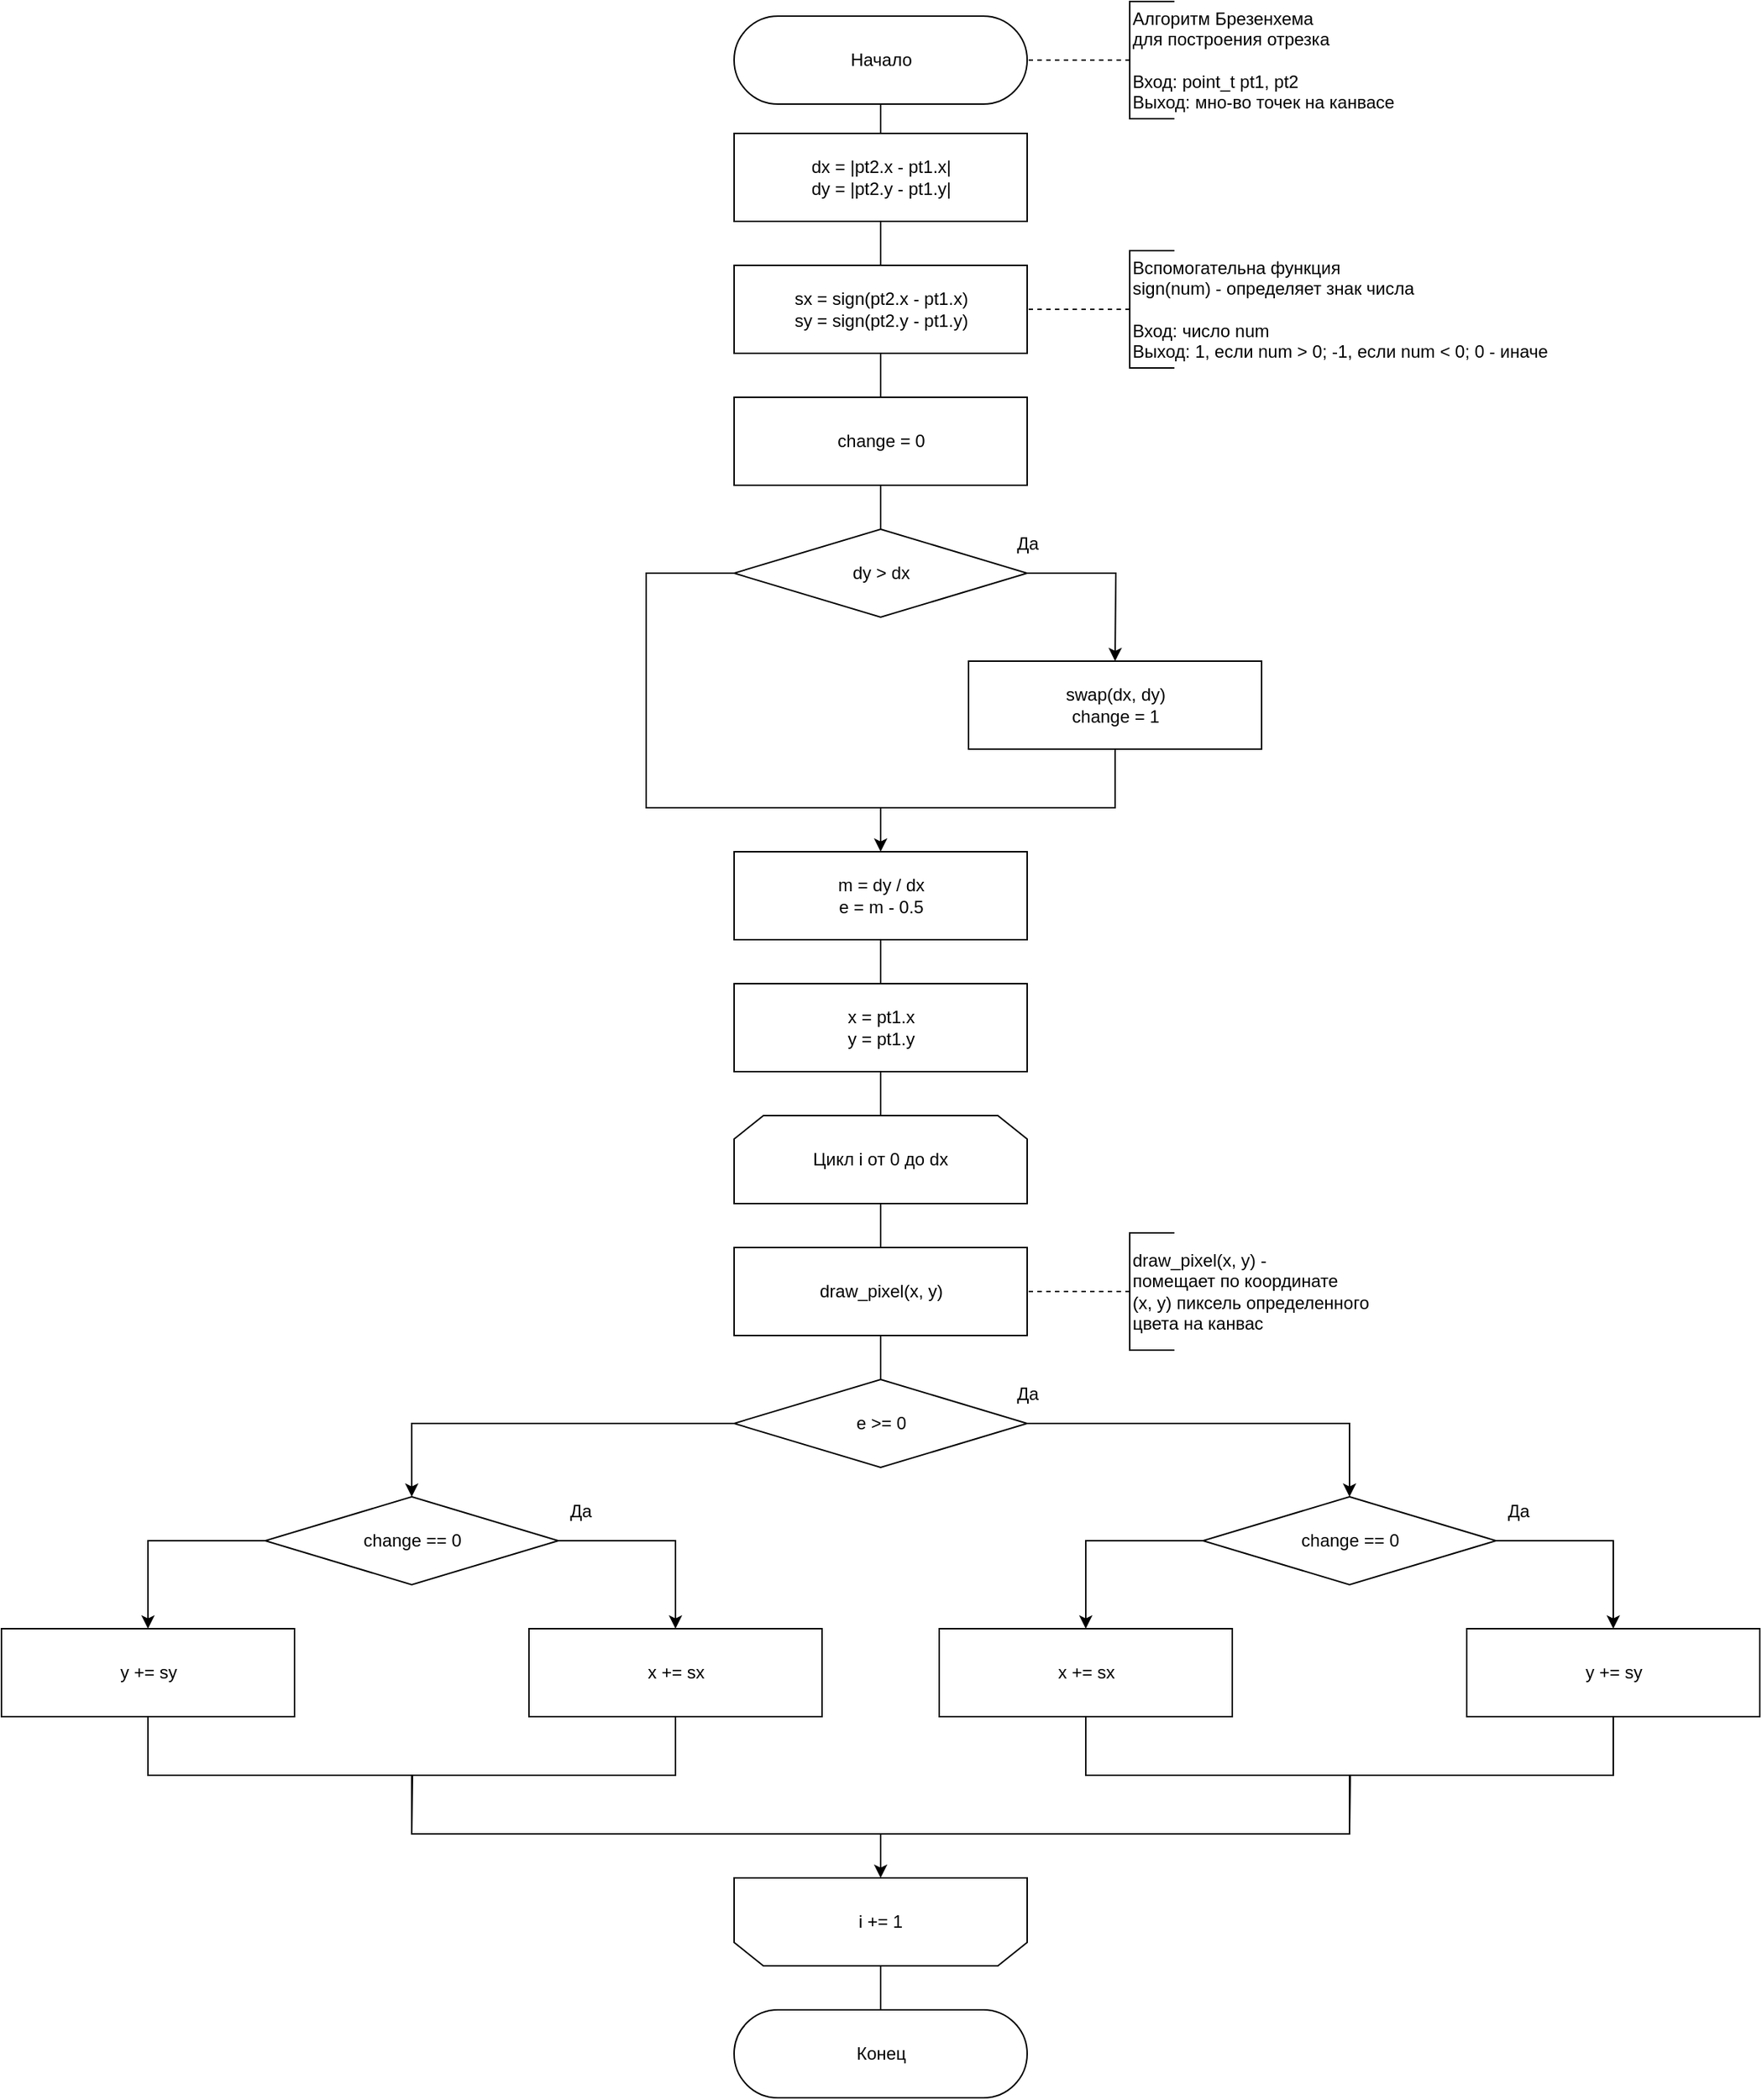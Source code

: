 <mxfile>
    <diagram id="UjXpnKGTEIdxBYnQHEuB" name="Страница 1">
        <mxGraphModel dx="803" dy="605" grid="1" gridSize="10" guides="1" tooltips="1" connect="1" arrows="1" fold="1" page="1" pageScale="1" pageWidth="1654" pageHeight="2336" math="0" shadow="0">
            <root>
                <mxCell id="0"/>
                <mxCell id="1" parent="0"/>
                <mxCell id="3" style="edgeStyle=orthogonalEdgeStyle;rounded=0;orthogonalLoop=1;jettySize=auto;html=1;exitX=0.5;exitY=0.5;exitDx=0;exitDy=30;exitPerimeter=0;entryX=0.5;entryY=0;entryDx=0;entryDy=0;endArrow=none;endFill=0;" parent="1" source="4" target="6" edge="1">
                    <mxGeometry relative="1" as="geometry"/>
                </mxCell>
                <mxCell id="4" value="Начало" style="html=1;dashed=0;whitespace=wrap;shape=mxgraph.dfd.start" parent="1" vertex="1">
                    <mxGeometry x="860" y="120" width="200" height="60" as="geometry"/>
                </mxCell>
                <mxCell id="31" style="edgeStyle=orthogonalEdgeStyle;rounded=0;orthogonalLoop=1;jettySize=auto;html=1;exitX=0.5;exitY=1;exitDx=0;exitDy=0;entryX=0.5;entryY=0;entryDx=0;entryDy=0;endArrow=none;endFill=0;" edge="1" parent="1" source="6" target="30">
                    <mxGeometry relative="1" as="geometry"/>
                </mxCell>
                <mxCell id="6" value="dx = |pt2.x - pt1.x|&lt;br&gt;dy = |pt2.y - pt1.y|" style="html=1;dashed=0;whitespace=wrap;" parent="1" vertex="1">
                    <mxGeometry x="860" y="200" width="200" height="60" as="geometry"/>
                </mxCell>
                <mxCell id="7" value="" style="edgeStyle=orthogonalEdgeStyle;rounded=0;orthogonalLoop=1;jettySize=auto;html=1;endArrow=none;endFill=0;dashed=1;" parent="1" source="8" target="4" edge="1">
                    <mxGeometry relative="1" as="geometry"/>
                </mxCell>
                <mxCell id="8" value="Алгоритм Брезенхема&lt;br&gt;для построения отрезка&lt;br&gt;&lt;br&gt;Вход: point_t pt1, pt2&lt;br&gt;Выход: мно-во точек на канвасе" style="html=1;dashed=0;whitespace=wrap;shape=partialRectangle;right=0;align=left;" parent="1" vertex="1">
                    <mxGeometry x="1130" y="110" width="30" height="80" as="geometry"/>
                </mxCell>
                <mxCell id="87" style="edgeStyle=orthogonalEdgeStyle;rounded=0;orthogonalLoop=1;jettySize=auto;html=1;exitX=0.5;exitY=0;exitDx=0;exitDy=0;entryX=0.5;entryY=0.5;entryDx=0;entryDy=-30;entryPerimeter=0;endArrow=none;endFill=0;" edge="1" parent="1" source="21" target="86">
                    <mxGeometry relative="1" as="geometry"/>
                </mxCell>
                <mxCell id="21" value="i += 1" style="shape=loopLimit;whiteSpace=wrap;html=1;strokeWidth=1;direction=west;" parent="1" vertex="1">
                    <mxGeometry x="860" y="1390" width="200" height="60" as="geometry"/>
                </mxCell>
                <mxCell id="33" style="edgeStyle=orthogonalEdgeStyle;rounded=0;orthogonalLoop=1;jettySize=auto;html=1;exitX=0.5;exitY=1;exitDx=0;exitDy=0;entryX=0.5;entryY=0;entryDx=0;entryDy=0;endArrow=none;endFill=0;" edge="1" parent="1" source="30" target="32">
                    <mxGeometry relative="1" as="geometry"/>
                </mxCell>
                <mxCell id="30" value="sx = sign(pt2.x - pt1.x)&lt;br&gt;sy = sign(pt2.y - pt1.y)" style="html=1;dashed=0;whitespace=wrap;" vertex="1" parent="1">
                    <mxGeometry x="860" y="290" width="200" height="60" as="geometry"/>
                </mxCell>
                <mxCell id="35" style="edgeStyle=orthogonalEdgeStyle;rounded=0;orthogonalLoop=1;jettySize=auto;html=1;exitX=0.5;exitY=1;exitDx=0;exitDy=0;entryX=0.5;entryY=0;entryDx=0;entryDy=0;endArrow=none;endFill=0;" edge="1" parent="1" source="32" target="34">
                    <mxGeometry relative="1" as="geometry"/>
                </mxCell>
                <mxCell id="32" value="change = 0" style="html=1;dashed=0;whitespace=wrap;" vertex="1" parent="1">
                    <mxGeometry x="860" y="380" width="200" height="60" as="geometry"/>
                </mxCell>
                <mxCell id="36" style="edgeStyle=orthogonalEdgeStyle;rounded=0;orthogonalLoop=1;jettySize=auto;html=1;exitX=1;exitY=0.5;exitDx=0;exitDy=0;endArrow=classic;endFill=1;" edge="1" parent="1" source="34">
                    <mxGeometry relative="1" as="geometry">
                        <mxPoint x="1120" y="560" as="targetPoint"/>
                    </mxGeometry>
                </mxCell>
                <mxCell id="39" style="edgeStyle=orthogonalEdgeStyle;rounded=0;orthogonalLoop=1;jettySize=auto;html=1;exitX=0;exitY=0.5;exitDx=0;exitDy=0;endArrow=none;endFill=0;" edge="1" parent="1" source="34">
                    <mxGeometry relative="1" as="geometry">
                        <mxPoint x="960" y="660" as="targetPoint"/>
                        <Array as="points">
                            <mxPoint x="800" y="500"/>
                            <mxPoint x="800" y="660"/>
                        </Array>
                    </mxGeometry>
                </mxCell>
                <mxCell id="34" value="dy &amp;gt; dx" style="shape=rhombus;html=1;dashed=0;whitespace=wrap;perimeter=rhombusPerimeter;" vertex="1" parent="1">
                    <mxGeometry x="860" y="470" width="200" height="60" as="geometry"/>
                </mxCell>
                <mxCell id="44" style="edgeStyle=orthogonalEdgeStyle;rounded=0;orthogonalLoop=1;jettySize=auto;html=1;exitX=0.5;exitY=1;exitDx=0;exitDy=0;entryX=0.5;entryY=0;entryDx=0;entryDy=0;endArrow=classic;endFill=1;" edge="1" parent="1" source="37" target="40">
                    <mxGeometry relative="1" as="geometry">
                        <Array as="points">
                            <mxPoint x="1120" y="660"/>
                            <mxPoint x="960" y="660"/>
                        </Array>
                    </mxGeometry>
                </mxCell>
                <mxCell id="37" value="swap(dx, dy)&lt;br&gt;change = 1" style="html=1;dashed=0;whitespace=wrap;" vertex="1" parent="1">
                    <mxGeometry x="1020" y="560" width="200" height="60" as="geometry"/>
                </mxCell>
                <mxCell id="38" value="Да" style="text;html=1;align=center;verticalAlign=middle;resizable=0;points=[];autosize=1;strokeColor=none;" vertex="1" parent="1">
                    <mxGeometry x="1045" y="470" width="30" height="20" as="geometry"/>
                </mxCell>
                <mxCell id="45" style="edgeStyle=orthogonalEdgeStyle;rounded=0;orthogonalLoop=1;jettySize=auto;html=1;exitX=0.5;exitY=1;exitDx=0;exitDy=0;entryX=0.5;entryY=0;entryDx=0;entryDy=0;endArrow=none;endFill=0;" edge="1" parent="1" source="40" target="41">
                    <mxGeometry relative="1" as="geometry"/>
                </mxCell>
                <mxCell id="40" value="m = dy / dx&lt;br&gt;e = m - 0.5" style="html=1;dashed=0;whitespace=wrap;" vertex="1" parent="1">
                    <mxGeometry x="860" y="690" width="200" height="60" as="geometry"/>
                </mxCell>
                <mxCell id="47" style="edgeStyle=orthogonalEdgeStyle;rounded=0;orthogonalLoop=1;jettySize=auto;html=1;exitX=0.5;exitY=1;exitDx=0;exitDy=0;entryX=0.5;entryY=0;entryDx=0;entryDy=0;endArrow=none;endFill=0;" edge="1" parent="1" source="41" target="46">
                    <mxGeometry relative="1" as="geometry"/>
                </mxCell>
                <mxCell id="41" value="x = pt1.x&lt;br&gt;y = pt1.y" style="html=1;dashed=0;whitespace=wrap;" vertex="1" parent="1">
                    <mxGeometry x="860" y="780" width="200" height="60" as="geometry"/>
                </mxCell>
                <mxCell id="49" style="edgeStyle=orthogonalEdgeStyle;rounded=0;orthogonalLoop=1;jettySize=auto;html=1;exitX=0.5;exitY=1;exitDx=0;exitDy=0;entryX=0.5;entryY=0;entryDx=0;entryDy=0;endArrow=none;endFill=0;" edge="1" parent="1" source="46" target="48">
                    <mxGeometry relative="1" as="geometry"/>
                </mxCell>
                <mxCell id="46" value="Цикл i от 0 до dx" style="shape=loopLimit;whiteSpace=wrap;html=1;direction=east" vertex="1" parent="1">
                    <mxGeometry x="860" y="870" width="200" height="60" as="geometry"/>
                </mxCell>
                <mxCell id="67" style="edgeStyle=orthogonalEdgeStyle;rounded=0;orthogonalLoop=1;jettySize=auto;html=1;exitX=0.5;exitY=1;exitDx=0;exitDy=0;entryX=0.5;entryY=0;entryDx=0;entryDy=0;endArrow=none;endFill=0;" edge="1" parent="1" source="48" target="64">
                    <mxGeometry relative="1" as="geometry"/>
                </mxCell>
                <mxCell id="48" value="draw_pixel(x, y)" style="html=1;dashed=0;whitespace=wrap;" vertex="1" parent="1">
                    <mxGeometry x="860" y="960" width="200" height="60" as="geometry"/>
                </mxCell>
                <mxCell id="50" value="" style="edgeStyle=orthogonalEdgeStyle;rounded=0;orthogonalLoop=1;jettySize=auto;html=1;endArrow=none;endFill=0;dashed=1;" edge="1" parent="1" source="51">
                    <mxGeometry relative="1" as="geometry">
                        <mxPoint x="1060" y="990" as="targetPoint"/>
                    </mxGeometry>
                </mxCell>
                <mxCell id="51" value="draw_pixel(x, y) -&amp;nbsp;&lt;br&gt;помещает по координате&lt;br&gt;(x, y) пиксель определенного&lt;br&gt;цвета на канвас" style="html=1;dashed=0;whitespace=wrap;shape=partialRectangle;right=0;align=left;" vertex="1" parent="1">
                    <mxGeometry x="1130" y="950" width="30" height="80" as="geometry"/>
                </mxCell>
                <mxCell id="69" style="edgeStyle=orthogonalEdgeStyle;rounded=0;orthogonalLoop=1;jettySize=auto;html=1;exitX=1;exitY=0.5;exitDx=0;exitDy=0;entryX=0.5;entryY=0;entryDx=0;entryDy=0;endArrow=classic;endFill=1;" edge="1" parent="1" source="64" target="68">
                    <mxGeometry relative="1" as="geometry"/>
                </mxCell>
                <mxCell id="78" style="edgeStyle=orthogonalEdgeStyle;rounded=0;orthogonalLoop=1;jettySize=auto;html=1;exitX=0;exitY=0.5;exitDx=0;exitDy=0;entryX=0.5;entryY=0;entryDx=0;entryDy=0;endArrow=classic;endFill=1;" edge="1" parent="1" source="64" target="76">
                    <mxGeometry relative="1" as="geometry"/>
                </mxCell>
                <mxCell id="64" value="e &amp;gt;= 0" style="shape=rhombus;html=1;dashed=0;whitespace=wrap;perimeter=rhombusPerimeter;" vertex="1" parent="1">
                    <mxGeometry x="860" y="1050" width="200" height="60" as="geometry"/>
                </mxCell>
                <mxCell id="81" style="edgeStyle=orthogonalEdgeStyle;rounded=0;orthogonalLoop=1;jettySize=auto;html=1;exitX=0.5;exitY=1;exitDx=0;exitDy=0;endArrow=classic;endFill=1;entryX=0.5;entryY=1;entryDx=0;entryDy=0;" edge="1" parent="1" source="65" target="21">
                    <mxGeometry relative="1" as="geometry">
                        <mxPoint x="960" y="1390" as="targetPoint"/>
                        <Array as="points">
                            <mxPoint x="1460" y="1320"/>
                            <mxPoint x="1280" y="1320"/>
                            <mxPoint x="1280" y="1360"/>
                            <mxPoint x="960" y="1360"/>
                        </Array>
                    </mxGeometry>
                </mxCell>
                <mxCell id="65" value="y += sy" style="html=1;dashed=0;whitespace=wrap;" vertex="1" parent="1">
                    <mxGeometry x="1360" y="1220" width="200" height="60" as="geometry"/>
                </mxCell>
                <mxCell id="66" value="Да" style="text;html=1;align=center;verticalAlign=middle;resizable=0;points=[];autosize=1;strokeColor=none;" vertex="1" parent="1">
                    <mxGeometry x="1045" y="1050" width="30" height="20" as="geometry"/>
                </mxCell>
                <mxCell id="70" style="edgeStyle=orthogonalEdgeStyle;rounded=0;orthogonalLoop=1;jettySize=auto;html=1;exitX=1;exitY=0.5;exitDx=0;exitDy=0;entryX=0.5;entryY=0;entryDx=0;entryDy=0;endArrow=classic;endFill=1;" edge="1" parent="1" source="68" target="65">
                    <mxGeometry relative="1" as="geometry"/>
                </mxCell>
                <mxCell id="71" style="edgeStyle=orthogonalEdgeStyle;rounded=0;orthogonalLoop=1;jettySize=auto;html=1;exitX=0;exitY=0.5;exitDx=0;exitDy=0;endArrow=classic;endFill=1;entryX=0.5;entryY=0;entryDx=0;entryDy=0;" edge="1" parent="1" source="68" target="72">
                    <mxGeometry relative="1" as="geometry">
                        <mxPoint x="1100" y="1230" as="targetPoint"/>
                    </mxGeometry>
                </mxCell>
                <mxCell id="68" value="change == 0" style="shape=rhombus;html=1;dashed=0;whitespace=wrap;perimeter=rhombusPerimeter;" vertex="1" parent="1">
                    <mxGeometry x="1180" y="1130" width="200" height="60" as="geometry"/>
                </mxCell>
                <mxCell id="82" style="edgeStyle=orthogonalEdgeStyle;rounded=0;orthogonalLoop=1;jettySize=auto;html=1;exitX=0.5;exitY=1;exitDx=0;exitDy=0;endArrow=none;endFill=0;" edge="1" parent="1" source="72">
                    <mxGeometry relative="1" as="geometry">
                        <mxPoint x="1280" y="1360" as="targetPoint"/>
                    </mxGeometry>
                </mxCell>
                <mxCell id="72" value="x += sx" style="html=1;dashed=0;whitespace=wrap;" vertex="1" parent="1">
                    <mxGeometry x="1000" y="1220" width="200" height="60" as="geometry"/>
                </mxCell>
                <mxCell id="83" style="edgeStyle=orthogonalEdgeStyle;rounded=0;orthogonalLoop=1;jettySize=auto;html=1;exitX=0.5;exitY=1;exitDx=0;exitDy=0;endArrow=none;endFill=0;" edge="1" parent="1" source="73">
                    <mxGeometry relative="1" as="geometry">
                        <mxPoint x="960" y="1360" as="targetPoint"/>
                        <Array as="points">
                            <mxPoint x="820" y="1320"/>
                            <mxPoint x="640" y="1320"/>
                            <mxPoint x="640" y="1360"/>
                        </Array>
                    </mxGeometry>
                </mxCell>
                <mxCell id="73" value="x += sx" style="html=1;dashed=0;whitespace=wrap;" vertex="1" parent="1">
                    <mxGeometry x="720" y="1220" width="200" height="60" as="geometry"/>
                </mxCell>
                <mxCell id="74" style="edgeStyle=orthogonalEdgeStyle;rounded=0;orthogonalLoop=1;jettySize=auto;html=1;exitX=1;exitY=0.5;exitDx=0;exitDy=0;entryX=0.5;entryY=0;entryDx=0;entryDy=0;endArrow=classic;endFill=1;" edge="1" parent="1" source="76" target="73">
                    <mxGeometry relative="1" as="geometry"/>
                </mxCell>
                <mxCell id="75" style="edgeStyle=orthogonalEdgeStyle;rounded=0;orthogonalLoop=1;jettySize=auto;html=1;exitX=0;exitY=0.5;exitDx=0;exitDy=0;endArrow=classic;endFill=1;entryX=0.5;entryY=0;entryDx=0;entryDy=0;" edge="1" parent="1" source="76" target="77">
                    <mxGeometry relative="1" as="geometry">
                        <mxPoint x="460" y="1230" as="targetPoint"/>
                    </mxGeometry>
                </mxCell>
                <mxCell id="76" value="change == 0" style="shape=rhombus;html=1;dashed=0;whitespace=wrap;perimeter=rhombusPerimeter;" vertex="1" parent="1">
                    <mxGeometry x="540" y="1130" width="200" height="60" as="geometry"/>
                </mxCell>
                <mxCell id="84" style="edgeStyle=orthogonalEdgeStyle;rounded=0;orthogonalLoop=1;jettySize=auto;html=1;exitX=0.5;exitY=1;exitDx=0;exitDy=0;endArrow=none;endFill=0;" edge="1" parent="1" source="77">
                    <mxGeometry relative="1" as="geometry">
                        <mxPoint x="640" y="1360" as="targetPoint"/>
                    </mxGeometry>
                </mxCell>
                <mxCell id="77" value="y += sy" style="html=1;dashed=0;whitespace=wrap;" vertex="1" parent="1">
                    <mxGeometry x="360" y="1220" width="200" height="60" as="geometry"/>
                </mxCell>
                <mxCell id="79" value="Да" style="text;html=1;align=center;verticalAlign=middle;resizable=0;points=[];autosize=1;strokeColor=none;" vertex="1" parent="1">
                    <mxGeometry x="740" y="1130" width="30" height="20" as="geometry"/>
                </mxCell>
                <mxCell id="80" value="Да" style="text;html=1;align=center;verticalAlign=middle;resizable=0;points=[];autosize=1;strokeColor=none;" vertex="1" parent="1">
                    <mxGeometry x="1380" y="1130" width="30" height="20" as="geometry"/>
                </mxCell>
                <mxCell id="86" value="Конец" style="html=1;dashed=0;whitespace=wrap;shape=mxgraph.dfd.start" vertex="1" parent="1">
                    <mxGeometry x="860" y="1480" width="200" height="60" as="geometry"/>
                </mxCell>
                <mxCell id="89" value="" style="edgeStyle=orthogonalEdgeStyle;rounded=0;orthogonalLoop=1;jettySize=auto;html=1;endArrow=none;endFill=0;dashed=1;" edge="1" source="90" parent="1">
                    <mxGeometry relative="1" as="geometry">
                        <mxPoint x="1060" y="320" as="targetPoint"/>
                    </mxGeometry>
                </mxCell>
                <mxCell id="90" value="Вспомогательна функция&lt;br&gt;sign(num) - определяет знак числа&lt;br&gt;&lt;br&gt;Вход: число num&lt;br&gt;Выход: 1, если num &amp;gt; 0; -1, если num &amp;lt; 0; 0 - иначе" style="html=1;dashed=0;whitespace=wrap;shape=partialRectangle;right=0;align=left;" vertex="1" parent="1">
                    <mxGeometry x="1130" y="280" width="30" height="80" as="geometry"/>
                </mxCell>
            </root>
        </mxGraphModel>
    </diagram>
</mxfile>
